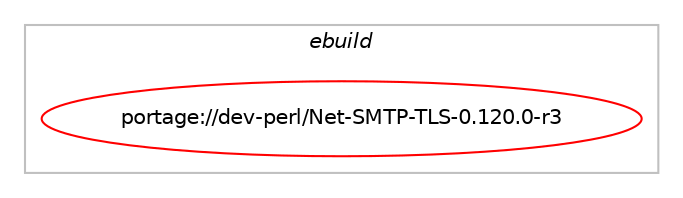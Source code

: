 digraph prolog {

# *************
# Graph options
# *************

newrank=true;
concentrate=true;
compound=true;
graph [rankdir=LR,fontname=Helvetica,fontsize=10,ranksep=1.5];#, ranksep=2.5, nodesep=0.2];
edge  [arrowhead=vee];
node  [fontname=Helvetica,fontsize=10];

# **********
# The ebuild
# **********

subgraph cluster_leftcol {
color=gray;
label=<<i>ebuild</i>>;
id [label="portage://dev-perl/Net-SMTP-TLS-0.120.0-r3", color=red, width=4, href="../dev-perl/Net-SMTP-TLS-0.120.0-r3.svg"];
}

# ****************
# The dependencies
# ****************

subgraph cluster_midcol {
color=gray;
label=<<i>dependencies</i>>;
subgraph cluster_compile {
fillcolor="#eeeeee";
style=filled;
label=<<i>compile</i>>;
# *** BEGIN UNKNOWN DEPENDENCY TYPE (TODO) ***
# id -> equal(package_dependency(portage://dev-perl/Net-SMTP-TLS-0.120.0-r3,install,no,dev-lang,perl,greaterequal,[5.38.2,,-r3,5.38.2-r3],[],[use(equal(perl_features_debug),none),use(equal(perl_features_ithreads),none),use(equal(perl_features_quadmath),none)]))
# *** END UNKNOWN DEPENDENCY TYPE (TODO) ***

}
subgraph cluster_compileandrun {
fillcolor="#eeeeee";
style=filled;
label=<<i>compile and run</i>>;
}
subgraph cluster_run {
fillcolor="#eeeeee";
style=filled;
label=<<i>run</i>>;
# *** BEGIN UNKNOWN DEPENDENCY TYPE (TODO) ***
# id -> equal(package_dependency(portage://dev-perl/Net-SMTP-TLS-0.120.0-r3,run,no,dev-lang,perl,greaterequal,[5.38.2,,-r3,5.38.2-r3],[],[use(equal(perl_features_debug),none),use(equal(perl_features_ithreads),none),use(equal(perl_features_quadmath),none)]))
# *** END UNKNOWN DEPENDENCY TYPE (TODO) ***

# *** BEGIN UNKNOWN DEPENDENCY TYPE (TODO) ***
# id -> equal(package_dependency(portage://dev-perl/Net-SMTP-TLS-0.120.0-r3,run,no,dev-lang,perl,none,[,,],any_same_slot,[]))
# *** END UNKNOWN DEPENDENCY TYPE (TODO) ***

# *** BEGIN UNKNOWN DEPENDENCY TYPE (TODO) ***
# id -> equal(package_dependency(portage://dev-perl/Net-SMTP-TLS-0.120.0-r3,run,no,dev-perl,Digest-HMAC,none,[,,],[],[]))
# *** END UNKNOWN DEPENDENCY TYPE (TODO) ***

# *** BEGIN UNKNOWN DEPENDENCY TYPE (TODO) ***
# id -> equal(package_dependency(portage://dev-perl/Net-SMTP-TLS-0.120.0-r3,run,no,dev-perl,IO-Socket-SSL,none,[,,],[],[]))
# *** END UNKNOWN DEPENDENCY TYPE (TODO) ***

# *** BEGIN UNKNOWN DEPENDENCY TYPE (TODO) ***
# id -> equal(package_dependency(portage://dev-perl/Net-SMTP-TLS-0.120.0-r3,run,no,dev-perl,Net-SSLeay,none,[,,],[],[]))
# *** END UNKNOWN DEPENDENCY TYPE (TODO) ***

# *** BEGIN UNKNOWN DEPENDENCY TYPE (TODO) ***
# id -> equal(package_dependency(portage://dev-perl/Net-SMTP-TLS-0.120.0-r3,run,no,virtual,perl-MIME-Base64,none,[,,],[],[]))
# *** END UNKNOWN DEPENDENCY TYPE (TODO) ***

}
}

# **************
# The candidates
# **************

subgraph cluster_choices {
rank=same;
color=gray;
label=<<i>candidates</i>>;

}

}
